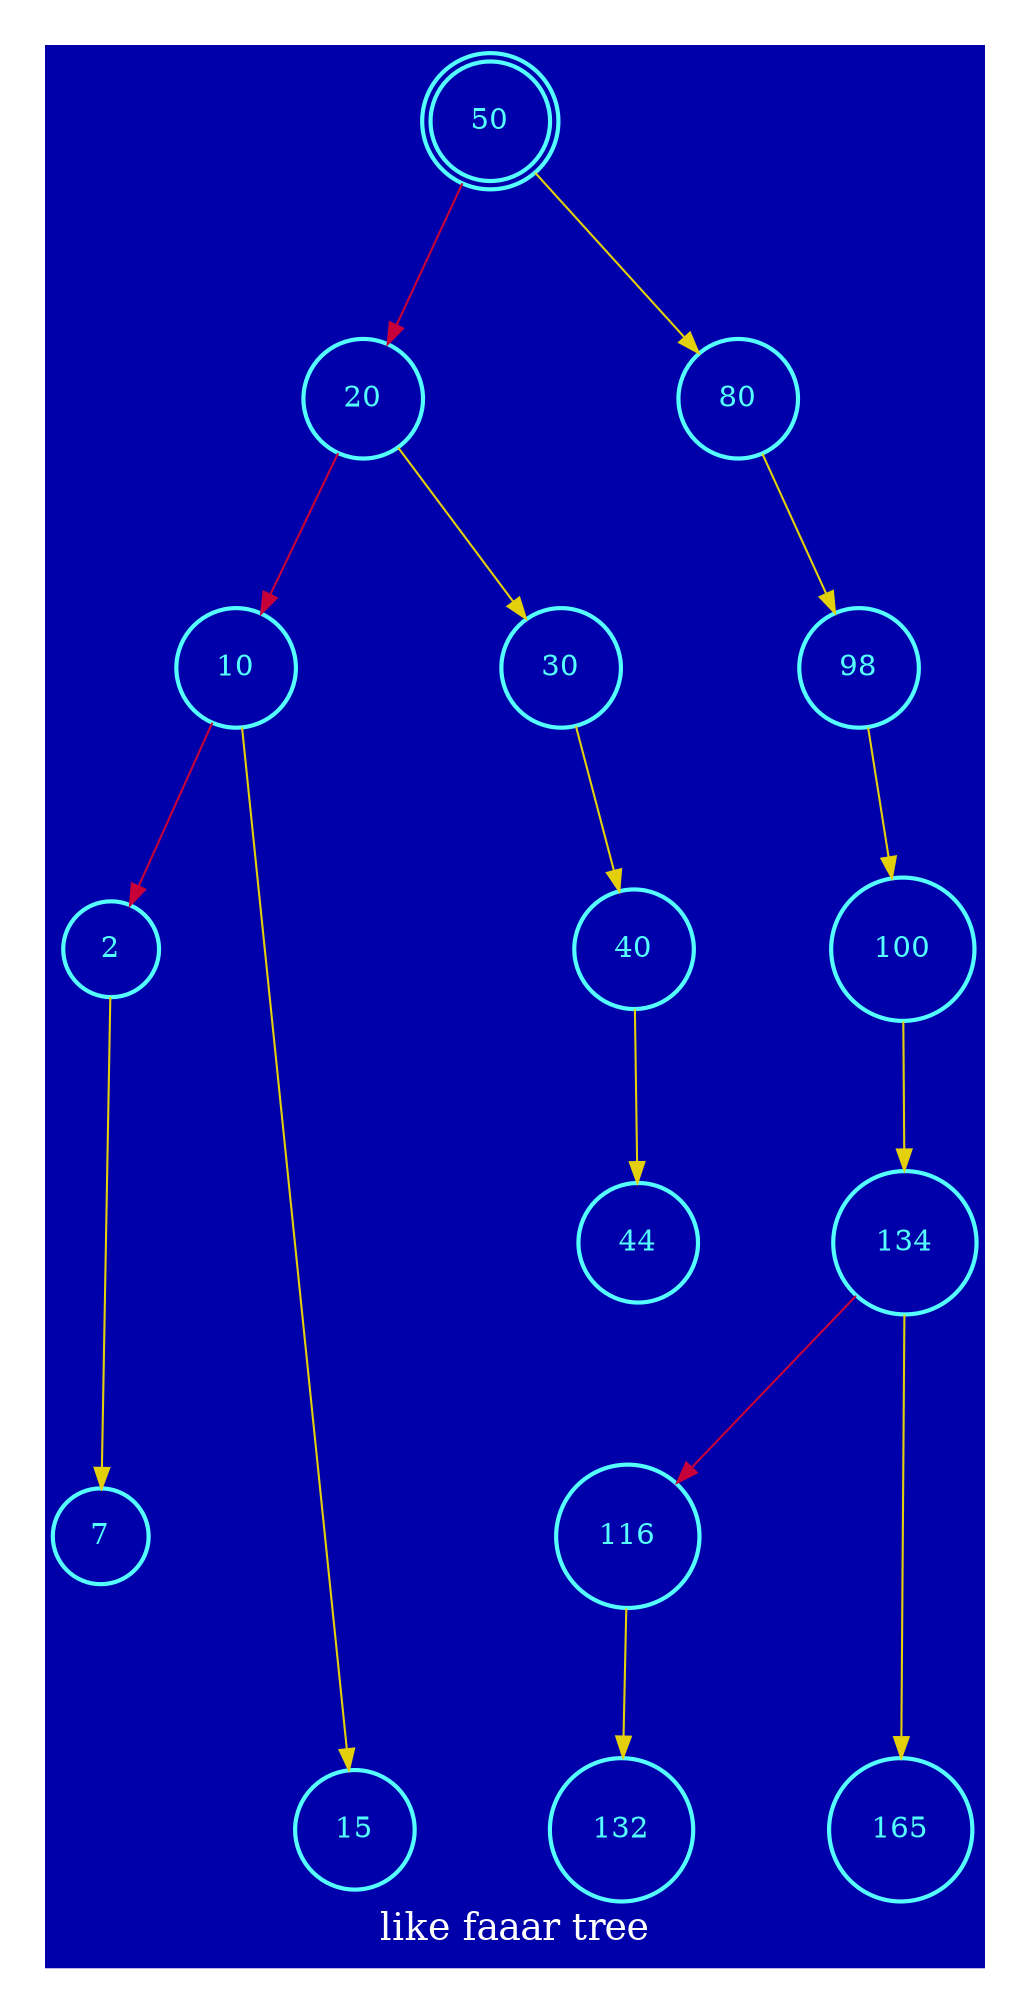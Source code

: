 digraph Tree {
  graph [
  charset = "UTF-8";
  label = "like faaar tree"
    bgcolor   = "#0000aa", 
fontcolor = white, 
 fontsize  = 18, 
 style = "rounded",   
rankdir = HR,
 margin  = 0.3, 
splines = spline 
 splines = true 
ranksep = 1.0, 
nodesep = 0.9
 ];

node784[shape = circle; style = bold; fillcolor = "#0000aa"; color = "#55ffff"; fontcolor = "#55ffff"; label = " 7 "]; 
node736[shape = circle; style = bold; fillcolor = "#0000aa"; color = "#55ffff"; fontcolor = "#55ffff"; label = " 2 "]; 
node448[shape = circle; style = bold; fillcolor = "#0000aa"; color = "#55ffff"; fontcolor = "#55ffff"; label = " 15 "]; 
node160[shape = circle; style = bold; fillcolor = "#0000aa"; color = "#55ffff"; fontcolor = "#55ffff"; label = " 10 "]; 
node352[shape = circle; style = bold; fillcolor = "#0000aa"; color = "#55ffff"; fontcolor = "#55ffff"; label = " 44 "]; 
node256[shape = circle; style = bold; fillcolor = "#0000aa"; color = "#55ffff"; fontcolor = "#55ffff"; label = " 40 "]; 
node208[shape = circle; style = bold; fillcolor = "#0000aa"; color = "#55ffff"; fontcolor = "#55ffff"; label = " 30 "]; 
node112[shape = circle; style = bold; fillcolor = "#0000aa"; color = "#55ffff"; fontcolor = "#55ffff"; label = " 20 "]; 
node688[shape = circle; style = bold; fillcolor = "#0000aa"; color = "#55ffff"; fontcolor = "#55ffff"; label = " 132 "]; 
node592[shape = circle; style = bold; fillcolor = "#0000aa"; color = "#55ffff"; fontcolor = "#55ffff"; label = " 116 "]; 
node640[shape = circle; style = bold; fillcolor = "#0000aa"; color = "#55ffff"; fontcolor = "#55ffff"; label = " 165 "]; 
node544[shape = circle; style = bold; fillcolor = "#0000aa"; color = "#55ffff"; fontcolor = "#55ffff"; label = " 134 "]; 
node496[shape = circle; style = bold; fillcolor = "#0000aa"; color = "#55ffff"; fontcolor = "#55ffff"; label = " 100 "]; 
node400[shape = circle; style = bold; fillcolor = "#0000aa"; color = "#55ffff"; fontcolor = "#55ffff"; label = " 98 "]; 
node304[shape = circle; style = bold; fillcolor = "#0000aa"; color = "#55ffff"; fontcolor = "#55ffff"; label = " 80 "]; 
node64[shape = doublecircle; style = bold; fillcolor = "#55ffff"; color = "#55ffff"; fontcolor = "#55ffff"; label = " 50 "]; 

node736 -> node784 [color = "#E4D00A"; weight = 0;];
node160 -> node448 [color = "#E4D00A"; weight = 0;];
node160 -> node736 [color = "#C70039"; weight = 0;];
node256 -> node352 [color = "#E4D00A"; weight = 0;];
node208 -> node256 [color = "#E4D00A"; weight = 0;];
node112 -> node208 [color = "#E4D00A"; weight = 0;];
node112 -> node160 [color = "#C70039"; weight = 0;];
node592 -> node688 [color = "#E4D00A"; weight = 0;];
node544 -> node640 [color = "#E4D00A"; weight = 0;];
node544 -> node592 [color = "#C70039"; weight = 0;];
node496 -> node544 [color = "#E4D00A"; weight = 0;];
node400 -> node496 [color = "#E4D00A"; weight = 0;];
node304 -> node400 [color = "#E4D00A"; weight = 0;];
node64 -> node304 [color = "#E4D00A"; weight = 0;];
node64 -> node112 [color = "#C70039"; weight = 0;];
}
